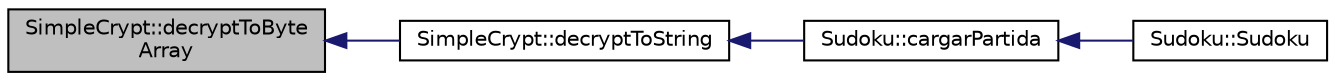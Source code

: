 digraph "SimpleCrypt::decryptToByteArray"
{
  edge [fontname="Helvetica",fontsize="10",labelfontname="Helvetica",labelfontsize="10"];
  node [fontname="Helvetica",fontsize="10",shape=record];
  rankdir="LR";
  Node1 [label="SimpleCrypt::decryptToByte\lArray",height=0.2,width=0.4,color="black", fillcolor="grey75", style="filled" fontcolor="black"];
  Node1 -> Node2 [dir="back",color="midnightblue",fontsize="10",style="solid",fontname="Helvetica"];
  Node2 [label="SimpleCrypt::decryptToString",height=0.2,width=0.4,color="black", fillcolor="white", style="filled",URL="$class_simple_crypt.html#aa454cf372b534fd5ffaa2c5bd0fa57ea"];
  Node2 -> Node3 [dir="back",color="midnightblue",fontsize="10",style="solid",fontname="Helvetica"];
  Node3 [label="Sudoku::cargarPartida",height=0.2,width=0.4,color="black", fillcolor="white", style="filled",URL="$class_sudoku.html#ab2a8d3cebdc3898f5491f023df298958"];
  Node3 -> Node4 [dir="back",color="midnightblue",fontsize="10",style="solid",fontname="Helvetica"];
  Node4 [label="Sudoku::Sudoku",height=0.2,width=0.4,color="black", fillcolor="white", style="filled",URL="$class_sudoku.html#add26172d727a99b29e4cc1c99d17ead4"];
}
